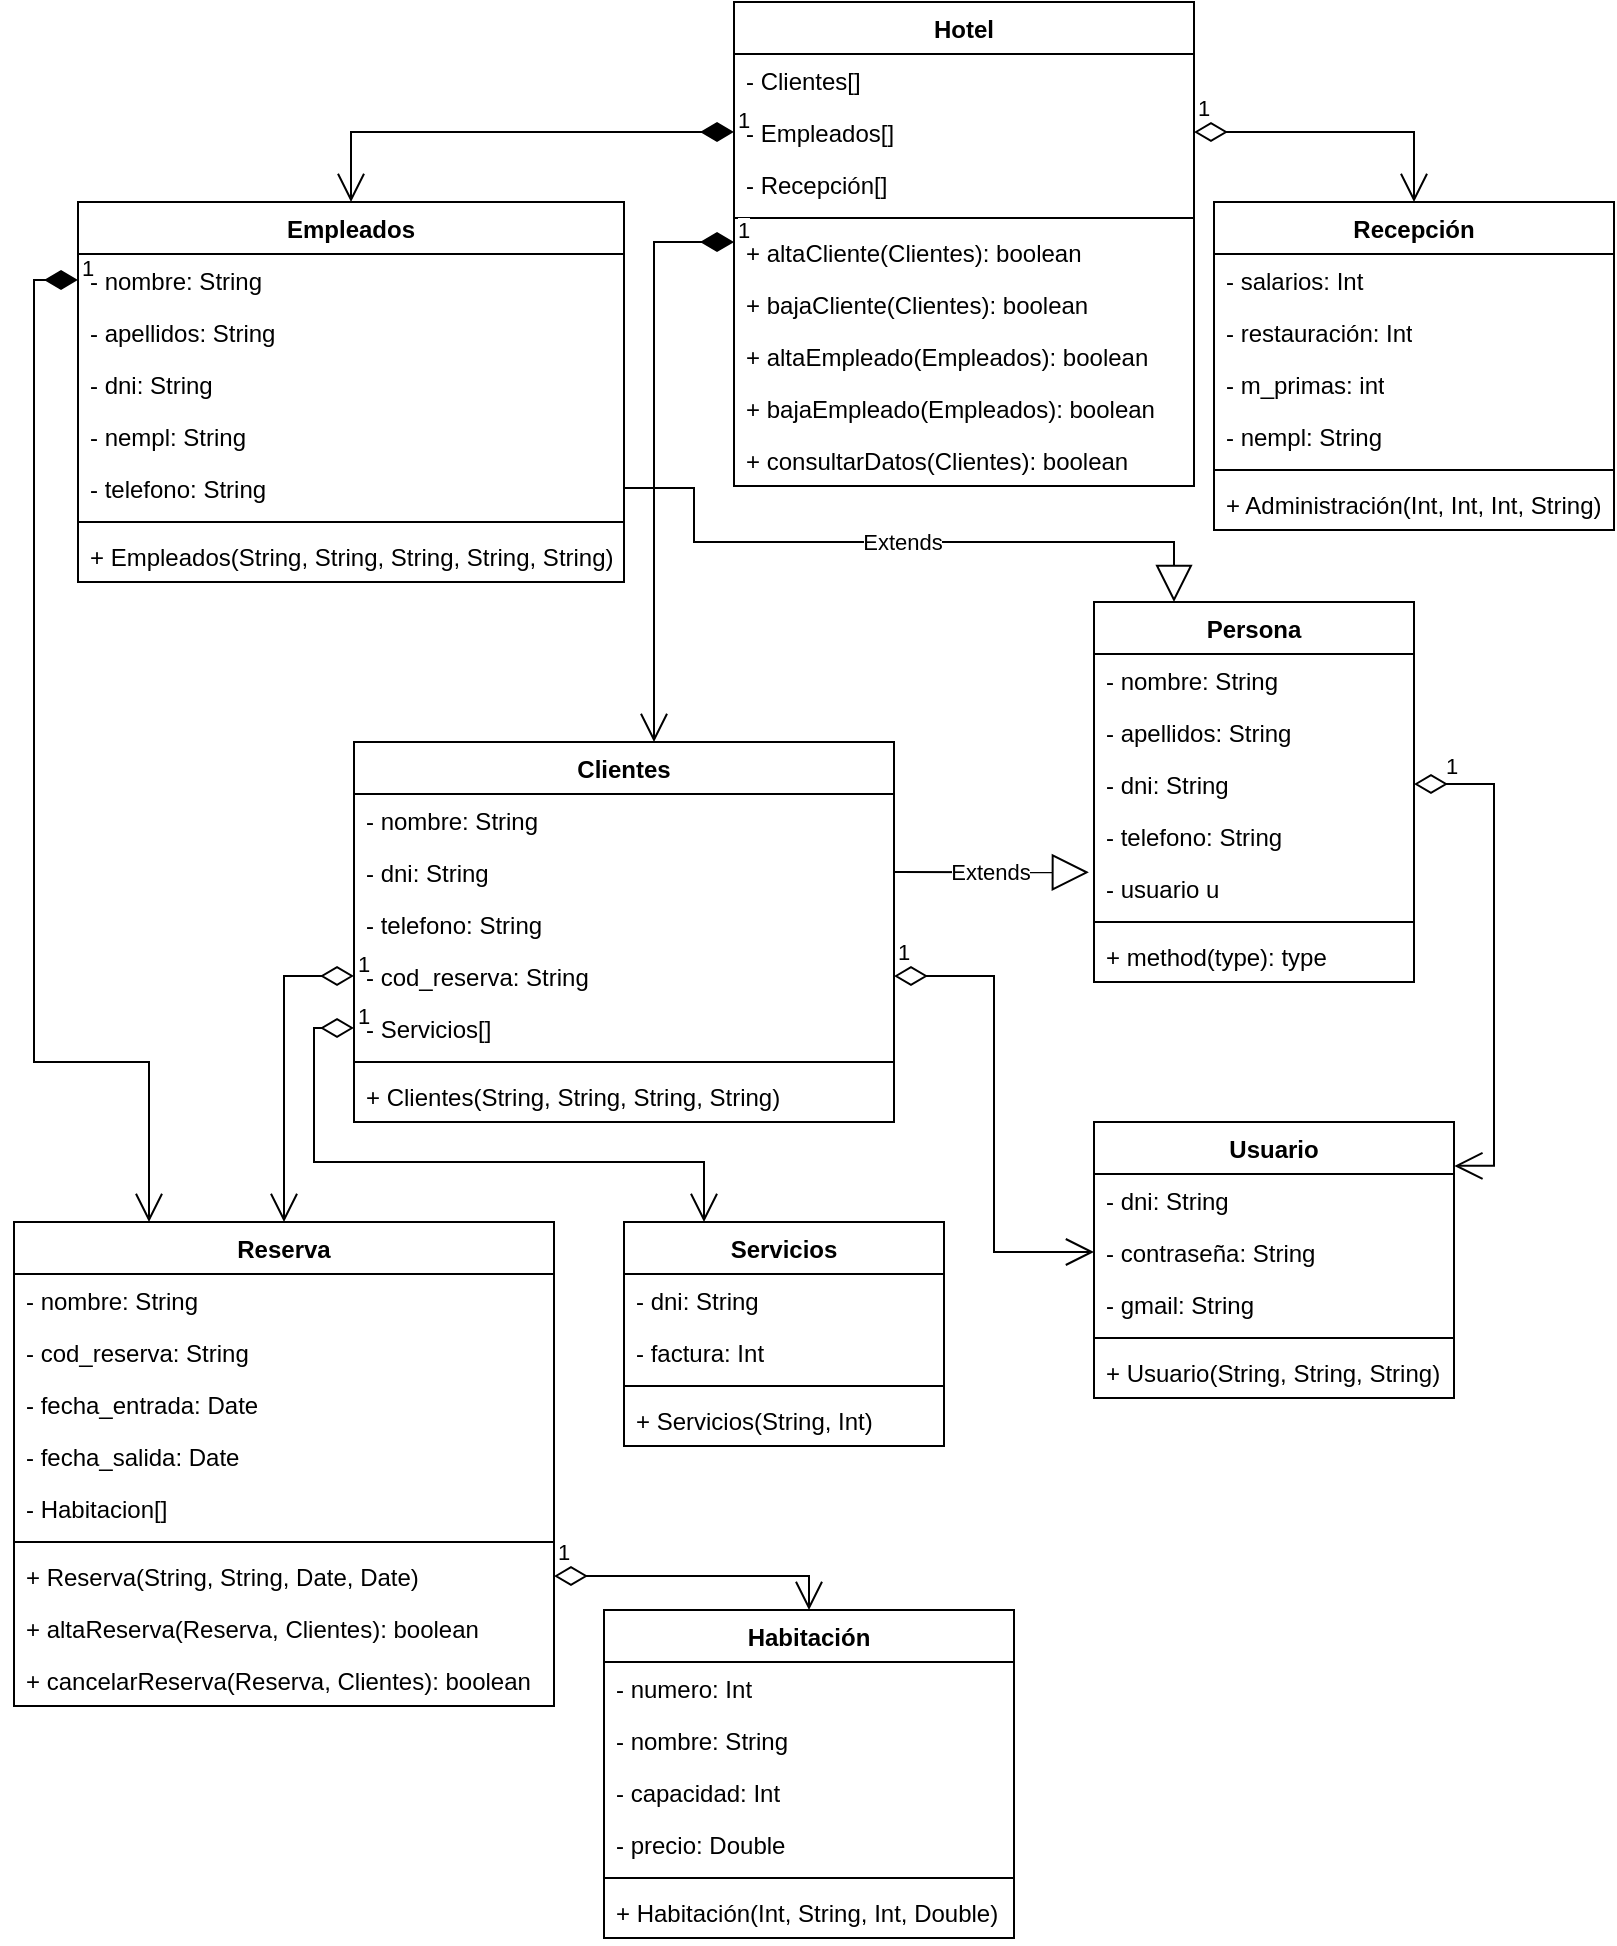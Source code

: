 <mxfile version="21.1.7" type="google">
  <diagram name="Página-1" id="44-lSWH3L81rKOTN02Qb">
    <mxGraphModel grid="1" page="1" gridSize="10" guides="1" tooltips="1" connect="1" arrows="1" fold="1" pageScale="1" pageWidth="827" pageHeight="1169" math="0" shadow="0">
      <root>
        <mxCell id="0" />
        <mxCell id="1" parent="0" />
        <mxCell id="4qcmDbLd0mPnfhJWwS3W-1" value="Hotel" style="swimlane;fontStyle=1;align=center;verticalAlign=top;childLayout=stackLayout;horizontal=1;startSize=26;horizontalStack=0;resizeParent=1;resizeParentMax=0;resizeLast=0;collapsible=1;marginBottom=0;" vertex="1" parent="1">
          <mxGeometry x="380" y="10" width="230" height="242" as="geometry" />
        </mxCell>
        <mxCell id="6UnuVuWrksA8C6K3cpRg-6" value="- Clientes[]" style="text;strokeColor=none;fillColor=none;align=left;verticalAlign=top;spacingLeft=4;spacingRight=4;overflow=hidden;rotatable=0;points=[[0,0.5],[1,0.5]];portConstraint=eastwest;" vertex="1" parent="4qcmDbLd0mPnfhJWwS3W-1">
          <mxGeometry y="26" width="230" height="26" as="geometry" />
        </mxCell>
        <mxCell id="4qcmDbLd0mPnfhJWwS3W-5" value="- Empleados[]" style="text;strokeColor=none;fillColor=none;align=left;verticalAlign=top;spacingLeft=4;spacingRight=4;overflow=hidden;rotatable=0;points=[[0,0.5],[1,0.5]];portConstraint=eastwest;" vertex="1" parent="4qcmDbLd0mPnfhJWwS3W-1">
          <mxGeometry y="52" width="230" height="26" as="geometry" />
        </mxCell>
        <mxCell id="4qcmDbLd0mPnfhJWwS3W-2" value="- Recepción[]" style="text;strokeColor=none;fillColor=none;align=left;verticalAlign=top;spacingLeft=4;spacingRight=4;overflow=hidden;rotatable=0;points=[[0,0.5],[1,0.5]];portConstraint=eastwest;" vertex="1" parent="4qcmDbLd0mPnfhJWwS3W-1">
          <mxGeometry y="78" width="230" height="26" as="geometry" />
        </mxCell>
        <mxCell id="4qcmDbLd0mPnfhJWwS3W-3" value="" style="line;strokeWidth=1;fillColor=none;align=left;verticalAlign=middle;spacingTop=-1;spacingLeft=3;spacingRight=3;rotatable=0;labelPosition=right;points=[];portConstraint=eastwest;strokeColor=inherit;" vertex="1" parent="4qcmDbLd0mPnfhJWwS3W-1">
          <mxGeometry y="104" width="230" height="8" as="geometry" />
        </mxCell>
        <mxCell id="4qcmDbLd0mPnfhJWwS3W-4" value="+ altaCliente(Clientes): boolean" style="text;strokeColor=none;fillColor=none;align=left;verticalAlign=top;spacingLeft=4;spacingRight=4;overflow=hidden;rotatable=0;points=[[0,0.5],[1,0.5]];portConstraint=eastwest;" vertex="1" parent="4qcmDbLd0mPnfhJWwS3W-1">
          <mxGeometry y="112" width="230" height="26" as="geometry" />
        </mxCell>
        <mxCell id="4qcmDbLd0mPnfhJWwS3W-12" value="+ bajaCliente(Clientes): boolean" style="text;strokeColor=none;fillColor=none;align=left;verticalAlign=top;spacingLeft=4;spacingRight=4;overflow=hidden;rotatable=0;points=[[0,0.5],[1,0.5]];portConstraint=eastwest;" vertex="1" parent="4qcmDbLd0mPnfhJWwS3W-1">
          <mxGeometry y="138" width="230" height="26" as="geometry" />
        </mxCell>
        <mxCell id="5IvgCFgOrVO_O0yXz7t9-1" value="+ altaEmpleado(Empleados): boolean" style="text;strokeColor=none;fillColor=none;align=left;verticalAlign=top;spacingLeft=4;spacingRight=4;overflow=hidden;rotatable=0;points=[[0,0.5],[1,0.5]];portConstraint=eastwest;" vertex="1" parent="4qcmDbLd0mPnfhJWwS3W-1">
          <mxGeometry y="164" width="230" height="26" as="geometry" />
        </mxCell>
        <mxCell id="5IvgCFgOrVO_O0yXz7t9-2" value="+ bajaEmpleado(Empleados): boolean" style="text;strokeColor=none;fillColor=none;align=left;verticalAlign=top;spacingLeft=4;spacingRight=4;overflow=hidden;rotatable=0;points=[[0,0.5],[1,0.5]];portConstraint=eastwest;" vertex="1" parent="4qcmDbLd0mPnfhJWwS3W-1">
          <mxGeometry y="190" width="230" height="26" as="geometry" />
        </mxCell>
        <mxCell id="6UnuVuWrksA8C6K3cpRg-24" value="+ consultarDatos(Clientes): boolean" style="text;strokeColor=none;fillColor=none;align=left;verticalAlign=top;spacingLeft=4;spacingRight=4;overflow=hidden;rotatable=0;points=[[0,0.5],[1,0.5]];portConstraint=eastwest;" vertex="1" parent="4qcmDbLd0mPnfhJWwS3W-1">
          <mxGeometry y="216" width="230" height="26" as="geometry" />
        </mxCell>
        <mxCell id="5IvgCFgOrVO_O0yXz7t9-5" value="Clientes" style="swimlane;fontStyle=1;align=center;verticalAlign=top;childLayout=stackLayout;horizontal=1;startSize=26;horizontalStack=0;resizeParent=1;resizeParentMax=0;resizeLast=0;collapsible=1;marginBottom=0;whiteSpace=wrap;html=1;" vertex="1" parent="1">
          <mxGeometry x="190" y="380" width="270" height="190" as="geometry" />
        </mxCell>
        <mxCell id="6UnuVuWrksA8C6K3cpRg-8" value="- nombre: String" style="text;strokeColor=none;fillColor=none;align=left;verticalAlign=top;spacingLeft=4;spacingRight=4;overflow=hidden;rotatable=0;points=[[0,0.5],[1,0.5]];portConstraint=eastwest;whiteSpace=wrap;html=1;" vertex="1" parent="5IvgCFgOrVO_O0yXz7t9-5">
          <mxGeometry y="26" width="270" height="26" as="geometry" />
        </mxCell>
        <mxCell id="5IvgCFgOrVO_O0yXz7t9-10" value="- dni: String" style="text;strokeColor=none;fillColor=none;align=left;verticalAlign=top;spacingLeft=4;spacingRight=4;overflow=hidden;rotatable=0;points=[[0,0.5],[1,0.5]];portConstraint=eastwest;whiteSpace=wrap;html=1;" vertex="1" parent="5IvgCFgOrVO_O0yXz7t9-5">
          <mxGeometry y="52" width="270" height="26" as="geometry" />
        </mxCell>
        <mxCell id="5IvgCFgOrVO_O0yXz7t9-9" value="- telefono: String" style="text;strokeColor=none;fillColor=none;align=left;verticalAlign=top;spacingLeft=4;spacingRight=4;overflow=hidden;rotatable=0;points=[[0,0.5],[1,0.5]];portConstraint=eastwest;whiteSpace=wrap;html=1;" vertex="1" parent="5IvgCFgOrVO_O0yXz7t9-5">
          <mxGeometry y="78" width="270" height="26" as="geometry" />
        </mxCell>
        <mxCell id="5IvgCFgOrVO_O0yXz7t9-11" value="- cod_reserva: String" style="text;strokeColor=none;fillColor=none;align=left;verticalAlign=top;spacingLeft=4;spacingRight=4;overflow=hidden;rotatable=0;points=[[0,0.5],[1,0.5]];portConstraint=eastwest;whiteSpace=wrap;html=1;" vertex="1" parent="5IvgCFgOrVO_O0yXz7t9-5">
          <mxGeometry y="104" width="270" height="26" as="geometry" />
        </mxCell>
        <mxCell id="5IvgCFgOrVO_O0yXz7t9-6" value="- Servicios[]" style="text;strokeColor=none;fillColor=none;align=left;verticalAlign=top;spacingLeft=4;spacingRight=4;overflow=hidden;rotatable=0;points=[[0,0.5],[1,0.5]];portConstraint=eastwest;whiteSpace=wrap;html=1;" vertex="1" parent="5IvgCFgOrVO_O0yXz7t9-5">
          <mxGeometry y="130" width="270" height="26" as="geometry" />
        </mxCell>
        <mxCell id="5IvgCFgOrVO_O0yXz7t9-7" value="" style="line;strokeWidth=1;fillColor=none;align=left;verticalAlign=middle;spacingTop=-1;spacingLeft=3;spacingRight=3;rotatable=0;labelPosition=right;points=[];portConstraint=eastwest;strokeColor=inherit;" vertex="1" parent="5IvgCFgOrVO_O0yXz7t9-5">
          <mxGeometry y="156" width="270" height="8" as="geometry" />
        </mxCell>
        <mxCell id="5IvgCFgOrVO_O0yXz7t9-8" value="+ Clientes(String, String, String, String)" style="text;strokeColor=none;fillColor=none;align=left;verticalAlign=top;spacingLeft=4;spacingRight=4;overflow=hidden;rotatable=0;points=[[0,0.5],[1,0.5]];portConstraint=eastwest;whiteSpace=wrap;html=1;" vertex="1" parent="5IvgCFgOrVO_O0yXz7t9-5">
          <mxGeometry y="164" width="270" height="26" as="geometry" />
        </mxCell>
        <mxCell id="5IvgCFgOrVO_O0yXz7t9-12" value="1" style="endArrow=open;html=1;endSize=12;startArrow=diamondThin;startSize=14;startFill=1;edgeStyle=orthogonalEdgeStyle;align=left;verticalAlign=bottom;rounded=0;exitX=0;exitY=0.308;exitDx=0;exitDy=0;exitPerimeter=0;" edge="1" parent="1" source="4qcmDbLd0mPnfhJWwS3W-4">
          <mxGeometry x="-1" y="3" relative="1" as="geometry">
            <mxPoint x="360" y="180" as="sourcePoint" />
            <mxPoint x="340" y="380" as="targetPoint" />
            <Array as="points">
              <mxPoint x="340" y="130" />
            </Array>
          </mxGeometry>
        </mxCell>
        <mxCell id="5IvgCFgOrVO_O0yXz7t9-13" value="1" style="endArrow=open;html=1;endSize=12;startArrow=diamondThin;startSize=14;startFill=1;edgeStyle=orthogonalEdgeStyle;align=left;verticalAlign=bottom;rounded=0;exitX=0;exitY=0.5;exitDx=0;exitDy=0;entryX=0.5;entryY=0;entryDx=0;entryDy=0;" edge="1" parent="1" source="4qcmDbLd0mPnfhJWwS3W-5" target="5IvgCFgOrVO_O0yXz7t9-14">
          <mxGeometry x="-1" y="3" relative="1" as="geometry">
            <mxPoint x="240" y="350" as="sourcePoint" />
            <mxPoint x="130.0" y="188" as="targetPoint" />
          </mxGeometry>
        </mxCell>
        <mxCell id="5IvgCFgOrVO_O0yXz7t9-14" value="Empleados" style="swimlane;fontStyle=1;align=center;verticalAlign=top;childLayout=stackLayout;horizontal=1;startSize=26;horizontalStack=0;resizeParent=1;resizeParentMax=0;resizeLast=0;collapsible=1;marginBottom=0;whiteSpace=wrap;html=1;" vertex="1" parent="1">
          <mxGeometry x="52" y="110" width="273" height="190" as="geometry" />
        </mxCell>
        <mxCell id="5IvgCFgOrVO_O0yXz7t9-15" value="- nombre: String" style="text;strokeColor=none;fillColor=none;align=left;verticalAlign=top;spacingLeft=4;spacingRight=4;overflow=hidden;rotatable=0;points=[[0,0.5],[1,0.5]];portConstraint=eastwest;whiteSpace=wrap;html=1;" vertex="1" parent="5IvgCFgOrVO_O0yXz7t9-14">
          <mxGeometry y="26" width="273" height="26" as="geometry" />
        </mxCell>
        <mxCell id="5IvgCFgOrVO_O0yXz7t9-20" value="- apellidos: String" style="text;strokeColor=none;fillColor=none;align=left;verticalAlign=top;spacingLeft=4;spacingRight=4;overflow=hidden;rotatable=0;points=[[0,0.5],[1,0.5]];portConstraint=eastwest;whiteSpace=wrap;html=1;" vertex="1" parent="5IvgCFgOrVO_O0yXz7t9-14">
          <mxGeometry y="52" width="273" height="26" as="geometry" />
        </mxCell>
        <mxCell id="5IvgCFgOrVO_O0yXz7t9-18" value="- dni: String" style="text;strokeColor=none;fillColor=none;align=left;verticalAlign=top;spacingLeft=4;spacingRight=4;overflow=hidden;rotatable=0;points=[[0,0.5],[1,0.5]];portConstraint=eastwest;whiteSpace=wrap;html=1;" vertex="1" parent="5IvgCFgOrVO_O0yXz7t9-14">
          <mxGeometry y="78" width="273" height="26" as="geometry" />
        </mxCell>
        <mxCell id="6UnuVuWrksA8C6K3cpRg-10" value="- nempl: String" style="text;strokeColor=none;fillColor=none;align=left;verticalAlign=top;spacingLeft=4;spacingRight=4;overflow=hidden;rotatable=0;points=[[0,0.5],[1,0.5]];portConstraint=eastwest;whiteSpace=wrap;html=1;" vertex="1" parent="5IvgCFgOrVO_O0yXz7t9-14">
          <mxGeometry y="104" width="273" height="26" as="geometry" />
        </mxCell>
        <mxCell id="5IvgCFgOrVO_O0yXz7t9-19" value="- telefono: String" style="text;strokeColor=none;fillColor=none;align=left;verticalAlign=top;spacingLeft=4;spacingRight=4;overflow=hidden;rotatable=0;points=[[0,0.5],[1,0.5]];portConstraint=eastwest;whiteSpace=wrap;html=1;" vertex="1" parent="5IvgCFgOrVO_O0yXz7t9-14">
          <mxGeometry y="130" width="273" height="26" as="geometry" />
        </mxCell>
        <mxCell id="5IvgCFgOrVO_O0yXz7t9-16" value="" style="line;strokeWidth=1;fillColor=none;align=left;verticalAlign=middle;spacingTop=-1;spacingLeft=3;spacingRight=3;rotatable=0;labelPosition=right;points=[];portConstraint=eastwest;strokeColor=inherit;" vertex="1" parent="5IvgCFgOrVO_O0yXz7t9-14">
          <mxGeometry y="156" width="273" height="8" as="geometry" />
        </mxCell>
        <mxCell id="5IvgCFgOrVO_O0yXz7t9-17" value="+ Empleados(String, String, String, String, String)" style="text;strokeColor=none;fillColor=none;align=left;verticalAlign=top;spacingLeft=4;spacingRight=4;overflow=hidden;rotatable=0;points=[[0,0.5],[1,0.5]];portConstraint=eastwest;whiteSpace=wrap;html=1;" vertex="1" parent="5IvgCFgOrVO_O0yXz7t9-14">
          <mxGeometry y="164" width="273" height="26" as="geometry" />
        </mxCell>
        <mxCell id="5IvgCFgOrVO_O0yXz7t9-24" value="Reserva" style="swimlane;fontStyle=1;align=center;verticalAlign=top;childLayout=stackLayout;horizontal=1;startSize=26;horizontalStack=0;resizeParent=1;resizeParentMax=0;resizeLast=0;collapsible=1;marginBottom=0;whiteSpace=wrap;html=1;" vertex="1" parent="1">
          <mxGeometry x="20" y="620" width="270" height="242" as="geometry" />
        </mxCell>
        <mxCell id="5IvgCFgOrVO_O0yXz7t9-25" value="- nombre: String" style="text;strokeColor=none;fillColor=none;align=left;verticalAlign=top;spacingLeft=4;spacingRight=4;overflow=hidden;rotatable=0;points=[[0,0.5],[1,0.5]];portConstraint=eastwest;whiteSpace=wrap;html=1;" vertex="1" parent="5IvgCFgOrVO_O0yXz7t9-24">
          <mxGeometry y="26" width="270" height="26" as="geometry" />
        </mxCell>
        <mxCell id="6UnuVuWrksA8C6K3cpRg-7" value="- cod_reserva: String" style="text;strokeColor=none;fillColor=none;align=left;verticalAlign=top;spacingLeft=4;spacingRight=4;overflow=hidden;rotatable=0;points=[[0,0.5],[1,0.5]];portConstraint=eastwest;whiteSpace=wrap;html=1;" vertex="1" parent="5IvgCFgOrVO_O0yXz7t9-24">
          <mxGeometry y="52" width="270" height="26" as="geometry" />
        </mxCell>
        <mxCell id="6UnuVuWrksA8C6K3cpRg-25" value="- fecha_entrada: Date" style="text;strokeColor=none;fillColor=none;align=left;verticalAlign=top;spacingLeft=4;spacingRight=4;overflow=hidden;rotatable=0;points=[[0,0.5],[1,0.5]];portConstraint=eastwest;whiteSpace=wrap;html=1;" vertex="1" parent="5IvgCFgOrVO_O0yXz7t9-24">
          <mxGeometry y="78" width="270" height="26" as="geometry" />
        </mxCell>
        <mxCell id="6UnuVuWrksA8C6K3cpRg-26" value="- fecha_salida: Date" style="text;strokeColor=none;fillColor=none;align=left;verticalAlign=top;spacingLeft=4;spacingRight=4;overflow=hidden;rotatable=0;points=[[0,0.5],[1,0.5]];portConstraint=eastwest;whiteSpace=wrap;html=1;" vertex="1" parent="5IvgCFgOrVO_O0yXz7t9-24">
          <mxGeometry y="104" width="270" height="26" as="geometry" />
        </mxCell>
        <mxCell id="5IvgCFgOrVO_O0yXz7t9-28" value="- Habitacion[]" style="text;strokeColor=none;fillColor=none;align=left;verticalAlign=top;spacingLeft=4;spacingRight=4;overflow=hidden;rotatable=0;points=[[0,0.5],[1,0.5]];portConstraint=eastwest;whiteSpace=wrap;html=1;" vertex="1" parent="5IvgCFgOrVO_O0yXz7t9-24">
          <mxGeometry y="130" width="270" height="26" as="geometry" />
        </mxCell>
        <mxCell id="5IvgCFgOrVO_O0yXz7t9-26" value="" style="line;strokeWidth=1;fillColor=none;align=left;verticalAlign=middle;spacingTop=-1;spacingLeft=3;spacingRight=3;rotatable=0;labelPosition=right;points=[];portConstraint=eastwest;strokeColor=inherit;" vertex="1" parent="5IvgCFgOrVO_O0yXz7t9-24">
          <mxGeometry y="156" width="270" height="8" as="geometry" />
        </mxCell>
        <mxCell id="5IvgCFgOrVO_O0yXz7t9-27" value="+ Reserva(String, String, Date, Date)" style="text;strokeColor=none;fillColor=none;align=left;verticalAlign=top;spacingLeft=4;spacingRight=4;overflow=hidden;rotatable=0;points=[[0,0.5],[1,0.5]];portConstraint=eastwest;whiteSpace=wrap;html=1;" vertex="1" parent="5IvgCFgOrVO_O0yXz7t9-24">
          <mxGeometry y="164" width="270" height="26" as="geometry" />
        </mxCell>
        <mxCell id="5IvgCFgOrVO_O0yXz7t9-29" value="+ altaReserva(Reserva, Clientes): boolean" style="text;strokeColor=none;fillColor=none;align=left;verticalAlign=top;spacingLeft=4;spacingRight=4;overflow=hidden;rotatable=0;points=[[0,0.5],[1,0.5]];portConstraint=eastwest;whiteSpace=wrap;html=1;" vertex="1" parent="5IvgCFgOrVO_O0yXz7t9-24">
          <mxGeometry y="190" width="270" height="26" as="geometry" />
        </mxCell>
        <mxCell id="5IvgCFgOrVO_O0yXz7t9-30" value="+ cancelarReserva(Reserva, Clientes): boolean" style="text;strokeColor=none;fillColor=none;align=left;verticalAlign=top;spacingLeft=4;spacingRight=4;overflow=hidden;rotatable=0;points=[[0,0.5],[1,0.5]];portConstraint=eastwest;whiteSpace=wrap;html=1;" vertex="1" parent="5IvgCFgOrVO_O0yXz7t9-24">
          <mxGeometry y="216" width="270" height="26" as="geometry" />
        </mxCell>
        <mxCell id="5IvgCFgOrVO_O0yXz7t9-31" value="1" style="endArrow=open;html=1;endSize=12;startArrow=diamondThin;startSize=14;startFill=1;edgeStyle=orthogonalEdgeStyle;align=left;verticalAlign=bottom;rounded=0;entryX=0.25;entryY=0;entryDx=0;entryDy=0;exitX=0;exitY=0.5;exitDx=0;exitDy=0;" edge="1" parent="1" source="5IvgCFgOrVO_O0yXz7t9-15" target="5IvgCFgOrVO_O0yXz7t9-24">
          <mxGeometry x="-1" y="3" relative="1" as="geometry">
            <mxPoint x="50.0" y="253" as="sourcePoint" />
            <mxPoint x="185" y="620" as="targetPoint" />
            <Array as="points">
              <mxPoint x="30" y="540" />
              <mxPoint x="88" y="540" />
            </Array>
          </mxGeometry>
        </mxCell>
        <mxCell id="5IvgCFgOrVO_O0yXz7t9-34" value="Habitación" style="swimlane;fontStyle=1;align=center;verticalAlign=top;childLayout=stackLayout;horizontal=1;startSize=26;horizontalStack=0;resizeParent=1;resizeParentMax=0;resizeLast=0;collapsible=1;marginBottom=0;whiteSpace=wrap;html=1;" vertex="1" parent="1">
          <mxGeometry x="315" y="814" width="205" height="164" as="geometry" />
        </mxCell>
        <mxCell id="5IvgCFgOrVO_O0yXz7t9-35" value="- numero: Int" style="text;strokeColor=none;fillColor=none;align=left;verticalAlign=top;spacingLeft=4;spacingRight=4;overflow=hidden;rotatable=0;points=[[0,0.5],[1,0.5]];portConstraint=eastwest;whiteSpace=wrap;html=1;" vertex="1" parent="5IvgCFgOrVO_O0yXz7t9-34">
          <mxGeometry y="26" width="205" height="26" as="geometry" />
        </mxCell>
        <mxCell id="5IvgCFgOrVO_O0yXz7t9-45" value="- nombre: String" style="text;strokeColor=none;fillColor=none;align=left;verticalAlign=top;spacingLeft=4;spacingRight=4;overflow=hidden;rotatable=0;points=[[0,0.5],[1,0.5]];portConstraint=eastwest;whiteSpace=wrap;html=1;" vertex="1" parent="5IvgCFgOrVO_O0yXz7t9-34">
          <mxGeometry y="52" width="205" height="26" as="geometry" />
        </mxCell>
        <mxCell id="5IvgCFgOrVO_O0yXz7t9-46" value="- capacidad: Int" style="text;strokeColor=none;fillColor=none;align=left;verticalAlign=top;spacingLeft=4;spacingRight=4;overflow=hidden;rotatable=0;points=[[0,0.5],[1,0.5]];portConstraint=eastwest;whiteSpace=wrap;html=1;" vertex="1" parent="5IvgCFgOrVO_O0yXz7t9-34">
          <mxGeometry y="78" width="205" height="26" as="geometry" />
        </mxCell>
        <mxCell id="5IvgCFgOrVO_O0yXz7t9-47" value="- precio: Double" style="text;strokeColor=none;fillColor=none;align=left;verticalAlign=top;spacingLeft=4;spacingRight=4;overflow=hidden;rotatable=0;points=[[0,0.5],[1,0.5]];portConstraint=eastwest;whiteSpace=wrap;html=1;" vertex="1" parent="5IvgCFgOrVO_O0yXz7t9-34">
          <mxGeometry y="104" width="205" height="26" as="geometry" />
        </mxCell>
        <mxCell id="5IvgCFgOrVO_O0yXz7t9-36" value="" style="line;strokeWidth=1;fillColor=none;align=left;verticalAlign=middle;spacingTop=-1;spacingLeft=3;spacingRight=3;rotatable=0;labelPosition=right;points=[];portConstraint=eastwest;strokeColor=inherit;" vertex="1" parent="5IvgCFgOrVO_O0yXz7t9-34">
          <mxGeometry y="130" width="205" height="8" as="geometry" />
        </mxCell>
        <mxCell id="5IvgCFgOrVO_O0yXz7t9-37" value="+ Habitación(Int, String, Int, Double)" style="text;strokeColor=none;fillColor=none;align=left;verticalAlign=top;spacingLeft=4;spacingRight=4;overflow=hidden;rotatable=0;points=[[0,0.5],[1,0.5]];portConstraint=eastwest;whiteSpace=wrap;html=1;" vertex="1" parent="5IvgCFgOrVO_O0yXz7t9-34">
          <mxGeometry y="138" width="205" height="26" as="geometry" />
        </mxCell>
        <mxCell id="5IvgCFgOrVO_O0yXz7t9-38" value="Recepción" style="swimlane;fontStyle=1;align=center;verticalAlign=top;childLayout=stackLayout;horizontal=1;startSize=26;horizontalStack=0;resizeParent=1;resizeParentMax=0;resizeLast=0;collapsible=1;marginBottom=0;whiteSpace=wrap;html=1;" vertex="1" parent="1">
          <mxGeometry x="620" y="110" width="200" height="164" as="geometry">
            <mxRectangle x="620" y="350" width="130" height="30" as="alternateBounds" />
          </mxGeometry>
        </mxCell>
        <mxCell id="5IvgCFgOrVO_O0yXz7t9-39" value="- salarios: Int" style="text;strokeColor=none;fillColor=none;align=left;verticalAlign=top;spacingLeft=4;spacingRight=4;overflow=hidden;rotatable=0;points=[[0,0.5],[1,0.5]];portConstraint=eastwest;whiteSpace=wrap;html=1;" vertex="1" parent="5IvgCFgOrVO_O0yXz7t9-38">
          <mxGeometry y="26" width="200" height="26" as="geometry" />
        </mxCell>
        <mxCell id="5IvgCFgOrVO_O0yXz7t9-42" value="- restauración: Int" style="text;strokeColor=none;fillColor=none;align=left;verticalAlign=top;spacingLeft=4;spacingRight=4;overflow=hidden;rotatable=0;points=[[0,0.5],[1,0.5]];portConstraint=eastwest;whiteSpace=wrap;html=1;" vertex="1" parent="5IvgCFgOrVO_O0yXz7t9-38">
          <mxGeometry y="52" width="200" height="26" as="geometry" />
        </mxCell>
        <mxCell id="5IvgCFgOrVO_O0yXz7t9-43" value="- m_primas: int" style="text;strokeColor=none;fillColor=none;align=left;verticalAlign=top;spacingLeft=4;spacingRight=4;overflow=hidden;rotatable=0;points=[[0,0.5],[1,0.5]];portConstraint=eastwest;whiteSpace=wrap;html=1;" vertex="1" parent="5IvgCFgOrVO_O0yXz7t9-38">
          <mxGeometry y="78" width="200" height="26" as="geometry" />
        </mxCell>
        <mxCell id="FUpO6Vpkz95iMcC25sNC-1" value="- nempl: String" style="text;strokeColor=none;fillColor=none;align=left;verticalAlign=top;spacingLeft=4;spacingRight=4;overflow=hidden;rotatable=0;points=[[0,0.5],[1,0.5]];portConstraint=eastwest;whiteSpace=wrap;html=1;" vertex="1" parent="5IvgCFgOrVO_O0yXz7t9-38">
          <mxGeometry y="104" width="200" height="26" as="geometry" />
        </mxCell>
        <mxCell id="5IvgCFgOrVO_O0yXz7t9-40" value="" style="line;strokeWidth=1;fillColor=none;align=left;verticalAlign=middle;spacingTop=-1;spacingLeft=3;spacingRight=3;rotatable=0;labelPosition=right;points=[];portConstraint=eastwest;strokeColor=inherit;" vertex="1" parent="5IvgCFgOrVO_O0yXz7t9-38">
          <mxGeometry y="130" width="200" height="8" as="geometry" />
        </mxCell>
        <mxCell id="5IvgCFgOrVO_O0yXz7t9-41" value="+ Administración(Int, Int, Int, String)" style="text;strokeColor=none;fillColor=none;align=left;verticalAlign=top;spacingLeft=4;spacingRight=4;overflow=hidden;rotatable=0;points=[[0,0.5],[1,0.5]];portConstraint=eastwest;whiteSpace=wrap;html=1;" vertex="1" parent="5IvgCFgOrVO_O0yXz7t9-38">
          <mxGeometry y="138" width="200" height="26" as="geometry" />
        </mxCell>
        <mxCell id="5IvgCFgOrVO_O0yXz7t9-48" value="1" style="endArrow=open;html=1;endSize=12;startArrow=diamondThin;startSize=14;startFill=0;edgeStyle=orthogonalEdgeStyle;align=left;verticalAlign=bottom;rounded=0;exitX=1;exitY=0.5;exitDx=0;exitDy=0;entryX=0.5;entryY=0;entryDx=0;entryDy=0;" edge="1" parent="1" source="5IvgCFgOrVO_O0yXz7t9-27" target="5IvgCFgOrVO_O0yXz7t9-34">
          <mxGeometry x="-1" y="3" relative="1" as="geometry">
            <mxPoint x="350" y="500" as="sourcePoint" />
            <mxPoint x="510" y="500" as="targetPoint" />
          </mxGeometry>
        </mxCell>
        <mxCell id="5IvgCFgOrVO_O0yXz7t9-49" value="1" style="endArrow=open;html=1;endSize=12;startArrow=diamondThin;startSize=14;startFill=0;edgeStyle=orthogonalEdgeStyle;align=left;verticalAlign=bottom;rounded=0;exitX=0;exitY=0.5;exitDx=0;exitDy=0;entryX=0.5;entryY=0;entryDx=0;entryDy=0;" edge="1" parent="1" source="5IvgCFgOrVO_O0yXz7t9-11" target="5IvgCFgOrVO_O0yXz7t9-24">
          <mxGeometry x="-1" y="3" relative="1" as="geometry">
            <mxPoint x="350" y="500" as="sourcePoint" />
            <mxPoint x="440" y="600" as="targetPoint" />
          </mxGeometry>
        </mxCell>
        <mxCell id="5IvgCFgOrVO_O0yXz7t9-50" value="1" style="endArrow=open;html=1;endSize=12;startArrow=diamondThin;startSize=14;startFill=0;edgeStyle=orthogonalEdgeStyle;align=left;verticalAlign=bottom;rounded=0;exitX=1;exitY=0.5;exitDx=0;exitDy=0;entryX=0.5;entryY=0;entryDx=0;entryDy=0;" edge="1" parent="1" source="4qcmDbLd0mPnfhJWwS3W-5" target="5IvgCFgOrVO_O0yXz7t9-38">
          <mxGeometry x="-1" y="3" relative="1" as="geometry">
            <mxPoint x="520" y="140" as="sourcePoint" />
            <mxPoint x="610" y="300" as="targetPoint" />
            <Array as="points">
              <mxPoint x="720" y="75" />
            </Array>
          </mxGeometry>
        </mxCell>
        <mxCell id="5IvgCFgOrVO_O0yXz7t9-51" value="Usuario" style="swimlane;fontStyle=1;align=center;verticalAlign=top;childLayout=stackLayout;horizontal=1;startSize=26;horizontalStack=0;resizeParent=1;resizeParentMax=0;resizeLast=0;collapsible=1;marginBottom=0;whiteSpace=wrap;html=1;" vertex="1" parent="1">
          <mxGeometry x="560" y="570" width="180" height="138" as="geometry" />
        </mxCell>
        <mxCell id="5IvgCFgOrVO_O0yXz7t9-52" value="- dni: String" style="text;strokeColor=none;fillColor=none;align=left;verticalAlign=top;spacingLeft=4;spacingRight=4;overflow=hidden;rotatable=0;points=[[0,0.5],[1,0.5]];portConstraint=eastwest;whiteSpace=wrap;html=1;" vertex="1" parent="5IvgCFgOrVO_O0yXz7t9-51">
          <mxGeometry y="26" width="180" height="26" as="geometry" />
        </mxCell>
        <mxCell id="5IvgCFgOrVO_O0yXz7t9-55" value="- contraseña: String" style="text;strokeColor=none;fillColor=none;align=left;verticalAlign=top;spacingLeft=4;spacingRight=4;overflow=hidden;rotatable=0;points=[[0,0.5],[1,0.5]];portConstraint=eastwest;whiteSpace=wrap;html=1;" vertex="1" parent="5IvgCFgOrVO_O0yXz7t9-51">
          <mxGeometry y="52" width="180" height="26" as="geometry" />
        </mxCell>
        <mxCell id="5IvgCFgOrVO_O0yXz7t9-56" value="- gmail: String" style="text;strokeColor=none;fillColor=none;align=left;verticalAlign=top;spacingLeft=4;spacingRight=4;overflow=hidden;rotatable=0;points=[[0,0.5],[1,0.5]];portConstraint=eastwest;whiteSpace=wrap;html=1;" vertex="1" parent="5IvgCFgOrVO_O0yXz7t9-51">
          <mxGeometry y="78" width="180" height="26" as="geometry" />
        </mxCell>
        <mxCell id="5IvgCFgOrVO_O0yXz7t9-53" value="" style="line;strokeWidth=1;fillColor=none;align=left;verticalAlign=middle;spacingTop=-1;spacingLeft=3;spacingRight=3;rotatable=0;labelPosition=right;points=[];portConstraint=eastwest;strokeColor=inherit;" vertex="1" parent="5IvgCFgOrVO_O0yXz7t9-51">
          <mxGeometry y="104" width="180" height="8" as="geometry" />
        </mxCell>
        <mxCell id="5IvgCFgOrVO_O0yXz7t9-54" value="+ Usuario(String, String, String)" style="text;strokeColor=none;fillColor=none;align=left;verticalAlign=top;spacingLeft=4;spacingRight=4;overflow=hidden;rotatable=0;points=[[0,0.5],[1,0.5]];portConstraint=eastwest;whiteSpace=wrap;html=1;" vertex="1" parent="5IvgCFgOrVO_O0yXz7t9-51">
          <mxGeometry y="112" width="180" height="26" as="geometry" />
        </mxCell>
        <mxCell id="5IvgCFgOrVO_O0yXz7t9-57" value="1" style="endArrow=open;html=1;endSize=12;startArrow=diamondThin;startSize=14;startFill=0;edgeStyle=orthogonalEdgeStyle;align=left;verticalAlign=bottom;rounded=0;entryX=0;entryY=0.5;entryDx=0;entryDy=0;exitX=1;exitY=0.5;exitDx=0;exitDy=0;" edge="1" parent="1" source="5IvgCFgOrVO_O0yXz7t9-11" target="5IvgCFgOrVO_O0yXz7t9-55">
          <mxGeometry x="-1" y="3" relative="1" as="geometry">
            <mxPoint x="350" y="530" as="sourcePoint" />
            <mxPoint x="510" y="530" as="targetPoint" />
          </mxGeometry>
        </mxCell>
        <mxCell id="5IvgCFgOrVO_O0yXz7t9-58" value="Servicios" style="swimlane;fontStyle=1;align=center;verticalAlign=top;childLayout=stackLayout;horizontal=1;startSize=26;horizontalStack=0;resizeParent=1;resizeParentMax=0;resizeLast=0;collapsible=1;marginBottom=0;whiteSpace=wrap;html=1;" vertex="1" parent="1">
          <mxGeometry x="325" y="620" width="160" height="112" as="geometry" />
        </mxCell>
        <mxCell id="5IvgCFgOrVO_O0yXz7t9-59" value="- dni: String" style="text;strokeColor=none;fillColor=none;align=left;verticalAlign=top;spacingLeft=4;spacingRight=4;overflow=hidden;rotatable=0;points=[[0,0.5],[1,0.5]];portConstraint=eastwest;whiteSpace=wrap;html=1;" vertex="1" parent="5IvgCFgOrVO_O0yXz7t9-58">
          <mxGeometry y="26" width="160" height="26" as="geometry" />
        </mxCell>
        <mxCell id="5IvgCFgOrVO_O0yXz7t9-63" value="- factura: Int" style="text;strokeColor=none;fillColor=none;align=left;verticalAlign=top;spacingLeft=4;spacingRight=4;overflow=hidden;rotatable=0;points=[[0,0.5],[1,0.5]];portConstraint=eastwest;whiteSpace=wrap;html=1;" vertex="1" parent="5IvgCFgOrVO_O0yXz7t9-58">
          <mxGeometry y="52" width="160" height="26" as="geometry" />
        </mxCell>
        <mxCell id="5IvgCFgOrVO_O0yXz7t9-60" value="" style="line;strokeWidth=1;fillColor=none;align=left;verticalAlign=middle;spacingTop=-1;spacingLeft=3;spacingRight=3;rotatable=0;labelPosition=right;points=[];portConstraint=eastwest;strokeColor=inherit;" vertex="1" parent="5IvgCFgOrVO_O0yXz7t9-58">
          <mxGeometry y="78" width="160" height="8" as="geometry" />
        </mxCell>
        <mxCell id="5IvgCFgOrVO_O0yXz7t9-61" value="+ Servicios(String, Int)" style="text;strokeColor=none;fillColor=none;align=left;verticalAlign=top;spacingLeft=4;spacingRight=4;overflow=hidden;rotatable=0;points=[[0,0.5],[1,0.5]];portConstraint=eastwest;whiteSpace=wrap;html=1;" vertex="1" parent="5IvgCFgOrVO_O0yXz7t9-58">
          <mxGeometry y="86" width="160" height="26" as="geometry" />
        </mxCell>
        <mxCell id="5IvgCFgOrVO_O0yXz7t9-64" value="1" style="endArrow=open;html=1;endSize=12;startArrow=diamondThin;startSize=14;startFill=0;edgeStyle=orthogonalEdgeStyle;align=left;verticalAlign=bottom;rounded=0;entryX=0.25;entryY=0;entryDx=0;entryDy=0;exitX=0;exitY=0.5;exitDx=0;exitDy=0;" edge="1" parent="1" source="5IvgCFgOrVO_O0yXz7t9-6" target="5IvgCFgOrVO_O0yXz7t9-58">
          <mxGeometry x="-1" y="3" relative="1" as="geometry">
            <mxPoint x="210" y="640" as="sourcePoint" />
            <mxPoint x="370" y="640" as="targetPoint" />
            <Array as="points">
              <mxPoint x="170" y="523" />
              <mxPoint x="170" y="590" />
              <mxPoint x="365" y="590" />
            </Array>
          </mxGeometry>
        </mxCell>
        <mxCell id="6UnuVuWrksA8C6K3cpRg-2" value="Persona" style="swimlane;fontStyle=1;align=center;verticalAlign=top;childLayout=stackLayout;horizontal=1;startSize=26;horizontalStack=0;resizeParent=1;resizeParentMax=0;resizeLast=0;collapsible=1;marginBottom=0;whiteSpace=wrap;html=1;" vertex="1" parent="1">
          <mxGeometry x="560" y="310" width="160" height="190" as="geometry" />
        </mxCell>
        <mxCell id="6UnuVuWrksA8C6K3cpRg-3" value="- nombre: String" style="text;strokeColor=none;fillColor=none;align=left;verticalAlign=top;spacingLeft=4;spacingRight=4;overflow=hidden;rotatable=0;points=[[0,0.5],[1,0.5]];portConstraint=eastwest;whiteSpace=wrap;html=1;" vertex="1" parent="6UnuVuWrksA8C6K3cpRg-2">
          <mxGeometry y="26" width="160" height="26" as="geometry" />
        </mxCell>
        <mxCell id="6UnuVuWrksA8C6K3cpRg-9" value="- apellidos: String" style="text;strokeColor=none;fillColor=none;align=left;verticalAlign=top;spacingLeft=4;spacingRight=4;overflow=hidden;rotatable=0;points=[[0,0.5],[1,0.5]];portConstraint=eastwest;whiteSpace=wrap;html=1;" vertex="1" parent="6UnuVuWrksA8C6K3cpRg-2">
          <mxGeometry y="52" width="160" height="26" as="geometry" />
        </mxCell>
        <mxCell id="6UnuVuWrksA8C6K3cpRg-11" value="- dni: String" style="text;strokeColor=none;fillColor=none;align=left;verticalAlign=top;spacingLeft=4;spacingRight=4;overflow=hidden;rotatable=0;points=[[0,0.5],[1,0.5]];portConstraint=eastwest;whiteSpace=wrap;html=1;" vertex="1" parent="6UnuVuWrksA8C6K3cpRg-2">
          <mxGeometry y="78" width="160" height="26" as="geometry" />
        </mxCell>
        <mxCell id="6UnuVuWrksA8C6K3cpRg-12" value="- telefono: String" style="text;strokeColor=none;fillColor=none;align=left;verticalAlign=top;spacingLeft=4;spacingRight=4;overflow=hidden;rotatable=0;points=[[0,0.5],[1,0.5]];portConstraint=eastwest;whiteSpace=wrap;html=1;" vertex="1" parent="6UnuVuWrksA8C6K3cpRg-2">
          <mxGeometry y="104" width="160" height="26" as="geometry" />
        </mxCell>
        <mxCell id="6UnuVuWrksA8C6K3cpRg-13" value="- usuario u" style="text;strokeColor=none;fillColor=none;align=left;verticalAlign=top;spacingLeft=4;spacingRight=4;overflow=hidden;rotatable=0;points=[[0,0.5],[1,0.5]];portConstraint=eastwest;whiteSpace=wrap;html=1;" vertex="1" parent="6UnuVuWrksA8C6K3cpRg-2">
          <mxGeometry y="130" width="160" height="26" as="geometry" />
        </mxCell>
        <mxCell id="6UnuVuWrksA8C6K3cpRg-4" value="" style="line;strokeWidth=1;fillColor=none;align=left;verticalAlign=middle;spacingTop=-1;spacingLeft=3;spacingRight=3;rotatable=0;labelPosition=right;points=[];portConstraint=eastwest;strokeColor=inherit;" vertex="1" parent="6UnuVuWrksA8C6K3cpRg-2">
          <mxGeometry y="156" width="160" height="8" as="geometry" />
        </mxCell>
        <mxCell id="6UnuVuWrksA8C6K3cpRg-5" value="+ method(type): type" style="text;strokeColor=none;fillColor=none;align=left;verticalAlign=top;spacingLeft=4;spacingRight=4;overflow=hidden;rotatable=0;points=[[0,0.5],[1,0.5]];portConstraint=eastwest;whiteSpace=wrap;html=1;" vertex="1" parent="6UnuVuWrksA8C6K3cpRg-2">
          <mxGeometry y="164" width="160" height="26" as="geometry" />
        </mxCell>
        <mxCell id="6UnuVuWrksA8C6K3cpRg-21" value="1" style="endArrow=open;html=1;endSize=12;startArrow=diamondThin;startSize=14;startFill=0;edgeStyle=orthogonalEdgeStyle;align=left;verticalAlign=bottom;rounded=0;entryX=1.001;entryY=0.159;entryDx=0;entryDy=0;entryPerimeter=0;exitX=1;exitY=0.5;exitDx=0;exitDy=0;" edge="1" parent="1" source="6UnuVuWrksA8C6K3cpRg-11" target="5IvgCFgOrVO_O0yXz7t9-51">
          <mxGeometry x="-0.894" relative="1" as="geometry">
            <mxPoint x="790" y="720" as="sourcePoint" />
            <mxPoint x="740" y="480" as="targetPoint" />
            <mxPoint as="offset" />
            <Array as="points">
              <mxPoint x="760" y="401" />
              <mxPoint x="760" y="592" />
            </Array>
          </mxGeometry>
        </mxCell>
        <mxCell id="V0c5f9SlA5V_Mp7iw_wy-2" value="Extends" style="endArrow=block;endSize=16;endFill=0;html=1;rounded=0;exitX=1;exitY=0.5;exitDx=0;exitDy=0;entryX=-0.016;entryY=0.199;entryDx=0;entryDy=0;entryPerimeter=0;" edge="1" parent="1" source="5IvgCFgOrVO_O0yXz7t9-10" target="6UnuVuWrksA8C6K3cpRg-13">
          <mxGeometry width="160" relative="1" as="geometry">
            <mxPoint x="570" y="510" as="sourcePoint" />
            <mxPoint x="730" y="510" as="targetPoint" />
          </mxGeometry>
        </mxCell>
        <mxCell id="V0c5f9SlA5V_Mp7iw_wy-3" value="Extends" style="endArrow=block;endSize=16;endFill=0;html=1;rounded=0;exitX=1;exitY=0.5;exitDx=0;exitDy=0;entryX=0.25;entryY=0;entryDx=0;entryDy=0;" edge="1" parent="1" source="5IvgCFgOrVO_O0yXz7t9-19" target="6UnuVuWrksA8C6K3cpRg-2">
          <mxGeometry width="160" relative="1" as="geometry">
            <mxPoint x="570" y="360" as="sourcePoint" />
            <mxPoint x="730" y="360" as="targetPoint" />
            <Array as="points">
              <mxPoint x="360" y="253" />
              <mxPoint x="360" y="280" />
              <mxPoint x="600" y="280" />
            </Array>
          </mxGeometry>
        </mxCell>
      </root>
    </mxGraphModel>
  </diagram>
</mxfile>
